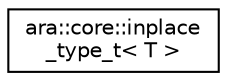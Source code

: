 digraph "Graphical Class Hierarchy"
{
 // LATEX_PDF_SIZE
  edge [fontname="Helvetica",fontsize="10",labelfontname="Helvetica",labelfontsize="10"];
  node [fontname="Helvetica",fontsize="10",shape=record];
  rankdir="LR";
  Node0 [label="ara::core::inplace\l_type_t\< T \>",height=0.2,width=0.4,color="black", fillcolor="white", style="filled",URL="$structara_1_1core_1_1inplace__type__t.html",tooltip="Denote a type-distinguishing operation to be performed in-place."];
}
